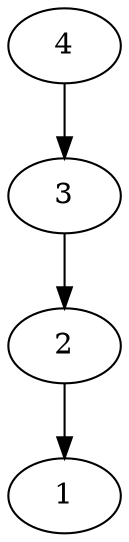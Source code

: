digraph abc {
	l4 [ label = "4" ];
	l3 [ label = "3" ];
	l2 [ label = "2" ];
	l1 [ label = "1" ];

	l4  -> l3;
	l3  -> l2;
	l2  -> l1;
}
